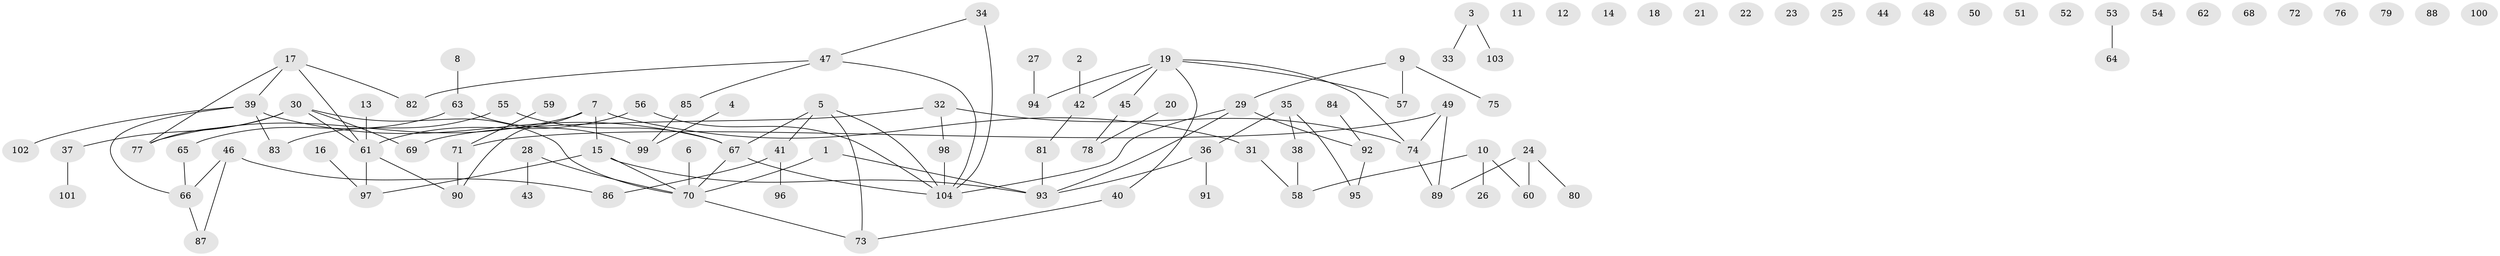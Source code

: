 // Generated by graph-tools (version 1.1) at 2025/00/03/09/25 03:00:43]
// undirected, 104 vertices, 105 edges
graph export_dot {
graph [start="1"]
  node [color=gray90,style=filled];
  1;
  2;
  3;
  4;
  5;
  6;
  7;
  8;
  9;
  10;
  11;
  12;
  13;
  14;
  15;
  16;
  17;
  18;
  19;
  20;
  21;
  22;
  23;
  24;
  25;
  26;
  27;
  28;
  29;
  30;
  31;
  32;
  33;
  34;
  35;
  36;
  37;
  38;
  39;
  40;
  41;
  42;
  43;
  44;
  45;
  46;
  47;
  48;
  49;
  50;
  51;
  52;
  53;
  54;
  55;
  56;
  57;
  58;
  59;
  60;
  61;
  62;
  63;
  64;
  65;
  66;
  67;
  68;
  69;
  70;
  71;
  72;
  73;
  74;
  75;
  76;
  77;
  78;
  79;
  80;
  81;
  82;
  83;
  84;
  85;
  86;
  87;
  88;
  89;
  90;
  91;
  92;
  93;
  94;
  95;
  96;
  97;
  98;
  99;
  100;
  101;
  102;
  103;
  104;
  1 -- 70;
  1 -- 93;
  2 -- 42;
  3 -- 33;
  3 -- 103;
  4 -- 99;
  5 -- 41;
  5 -- 67;
  5 -- 73;
  5 -- 104;
  6 -- 70;
  7 -- 15;
  7 -- 31;
  7 -- 77;
  7 -- 90;
  8 -- 63;
  9 -- 29;
  9 -- 57;
  9 -- 75;
  10 -- 26;
  10 -- 58;
  10 -- 60;
  13 -- 61;
  15 -- 70;
  15 -- 93;
  15 -- 97;
  16 -- 97;
  17 -- 39;
  17 -- 61;
  17 -- 77;
  17 -- 82;
  19 -- 40;
  19 -- 42;
  19 -- 45;
  19 -- 57;
  19 -- 74;
  19 -- 94;
  20 -- 78;
  24 -- 60;
  24 -- 80;
  24 -- 89;
  27 -- 94;
  28 -- 43;
  28 -- 70;
  29 -- 92;
  29 -- 93;
  29 -- 104;
  30 -- 37;
  30 -- 61;
  30 -- 69;
  30 -- 70;
  30 -- 77;
  31 -- 58;
  32 -- 69;
  32 -- 74;
  32 -- 98;
  34 -- 47;
  34 -- 104;
  35 -- 36;
  35 -- 38;
  35 -- 95;
  36 -- 91;
  36 -- 93;
  37 -- 101;
  38 -- 58;
  39 -- 66;
  39 -- 67;
  39 -- 83;
  39 -- 102;
  40 -- 73;
  41 -- 86;
  41 -- 96;
  42 -- 81;
  45 -- 78;
  46 -- 66;
  46 -- 86;
  46 -- 87;
  47 -- 82;
  47 -- 85;
  47 -- 104;
  49 -- 71;
  49 -- 74;
  49 -- 89;
  53 -- 64;
  55 -- 67;
  55 -- 83;
  56 -- 61;
  56 -- 104;
  59 -- 71;
  61 -- 90;
  61 -- 97;
  63 -- 65;
  63 -- 99;
  65 -- 66;
  66 -- 87;
  67 -- 70;
  67 -- 104;
  70 -- 73;
  71 -- 90;
  74 -- 89;
  81 -- 93;
  84 -- 92;
  85 -- 99;
  92 -- 95;
  98 -- 104;
}
